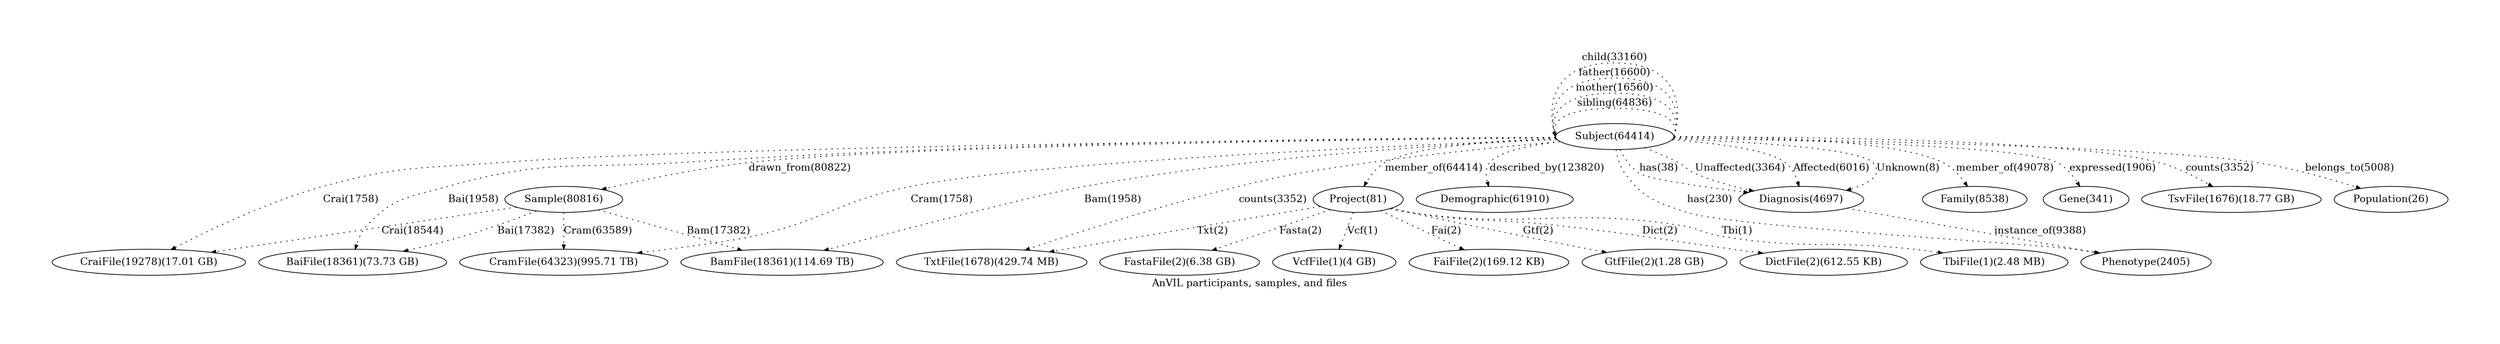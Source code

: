 digraph "" {
	graph [bb="0,0,2812.5,309",
		label="AnVIL participants, samples, and files",
		pad=1,
		scale=6,
		size="40,40"
	];
	node [label="\N"];
	edge [arrowsize=0.6,
		style=dotted
	];
	Project	 [height=0.5,
		label="Project(81)",
		pos="1541.5,105",
		width=1.4263];
	FaiFile	 [height=0.5,
		label="FaiFile(2)(169.12 KB)",
		pos="1676.5,18",
		width=2.5817];
	Project -> FaiFile	 [label="Fai(2)",
		labeldistance=0,
		lp="1634,61.5",
		pos="e,1649.6,35.348 1566.3,89.043 1587.2,75.558 1617.4,56.076 1640.9,40.922"];
	TxtFile	 [height=0.5,
		label="TxtFile(1678)(429.74 MB)",
		pos="1087.5,18",
		width=3.0331];
	Project -> TxtFile	 [label="Txt(2)",
		labeldistance=0,
		lp="1360.5,61.5",
		pos="e,1158.8,31.66 1496.3,96.34 1419.9,81.708 1264.4,51.896 1168.7,33.562"];
	GtfFile	 [height=0.5,
		label="GtfFile(2)(1.28 GB)",
		pos="1871.5,18",
		width=2.347];
	Project -> GtfFile	 [label="Gtf(2)",
		labeldistance=0,
		lp="1737,61.5",
		pos="e,1815.7,31.538 1580.2,93.146 1587.2,91.047 1594.6,88.92 1601.5,87 1670.9,67.717 1751,47.51 1805.8,33.984"];
	DictFile	 [height=0.5,
		label="DictFile(2)(612.55 KB)",
		pos="2070.5,18",
		width=2.69];
	Project -> DictFile	 [label="Dict(2)",
		labeldistance=0,
		lp="1878,61.5",
		pos="e,1999.2,30.194 1579,92.637 1586.4,90.516 1594.1,88.511 1601.5,87 1670.3,72.854 1688.9,78.557 1758.5,69 1850.4,56.383 1873,51.095 \
1964.5,36 1972.5,34.682 1980.8,33.294 1989.1,31.898"];
	TbiFile	 [height=0.5,
		label="TbiFile(1)(2.48 MB)",
		pos="2271.5,18",
		width=2.4012];
	Project -> TbiFile	 [label="Tbi(1)",
		labeldistance=0,
		lp="1986.5,61.5",
		pos="e,2209.8,30.623 1578.6,92.408 1586.1,90.278 1594,88.33 1601.5,87 1733.4,63.588 1769.8,87.914 1902.5,69 1932.3,64.755 1938.8,58.641 \
1968.5,54 2060.2,39.684 2084.6,48.653 2176.5,36 2184.1,34.954 2192,33.708 2199.9,32.366"];
	FastaFile	 [height=0.5,
		label="FastaFile(2)(6.38 GB)",
		pos="1306.5,18",
		width=2.5456];
	Project -> FastaFile	 [label="Fasta(2)",
		labeldistance=0,
		lp="1460.5,61.5",
		pos="e,1349.8,34.04 1506.1,91.881 1467.1,77.464 1404.1,54.154 1359.4,37.575"];
	VcfFile	 [height=0.5,
		label="VcfFile(1)(4 GB)",
		pos="1490.5,18",
		width=2.0762];
	Project -> VcfFile	 [label="Vcf(1)",
		labeldistance=0,
		lp="1537.5,61.5",
		pos="e,1501,36.003 1530.9,86.974 1523.8,74.842 1514.3,58.629 1506.3,44.97"];
	Subject	 [height=0.5,
		label="Subject(64414)",
		pos="1833.5,192",
		width=1.8596];
	Subject -> Project	 [label="member_of(64414)",
		labeldistance=0,
		lp="1630,148.5",
		pos="e,1548.8,123.04 1767.5,188.9 1701.9,184.75 1606.6,175.51 1575.5,156 1566.3,150.23 1559,140.96 1553.6,131.9"];
	Subject -> TxtFile	 [label="counts(3352)",
		labeldistance=0,
		lp="1444.5,105",
		pos="e,1132.9,34.457 1770.9,185.53 1714.4,179.3 1629.1,168.94 1555.5,156 1489.1,144.33 1472.5,140.86 1407.5,123 1313.4,97.15 1206.1,60.401 \
1142.7,37.936"];
	Subject:e -> Subject:w	 [label="sibling(64836)",
		labeldistance=0,
		lp="1833.5,238.5",
		pos="e,1766.5,192 1900.5,192 1904.9,205 1904.9,231 1833.5,231 1777.7,231 1765.5,215.13 1764.9,201.99"];
	Subject:e -> Subject:w	 [label="mother(16560)",
		labeldistance=0,
		lp="1833.5,259.5",
		pos="e,1766.5,192 1900.5,192 1907.2,212 1907.2,252 1833.5,252 1770.4,252 1761.3,222.73 1764.2,201.74"];
	Subject:e -> Subject:w	 [label="father(16600)",
		labeldistance=0,
		lp="1833.5,280.5",
		pos="e,1766.5,192 1900.5,192 1909.4,219 1909.4,273 1833.5,273 1765.9,273 1758.5,230.17 1764,201.72"];
	Subject:e -> Subject:w	 [label="child(33160)",
		labeldistance=0,
		lp="1833.5,301.5",
		pos="e,1766.5,192 1900.5,192 1911.7,226 1911.7,294 1833.5,294 1762.3,294 1755.9,237.67 1763.8,201.91"];
	Sample	 [height=0.5,
		label="Sample(80816)",
		pos="591.49,105",
		width=1.8596];
	Subject -> Sample	 [label="drawn_from(80822)",
		labeldistance=0,
		lp="864.49,148.5",
		pos="e,636.52,118.37 1766.5,191.37 1569.3,189.24 993.74,181.01 807.49,156 751.87,148.53 689.62,133.05 646.28,121.1"];
	CramFile	 [height=0.5,
		label="CramFile(64323)(995.71 TB)",
		pos="591.49,18",
		width=3.3039];
	Subject -> CramFile	 [label="Cram(1758)",
		labeldistance=0,
		lp="1038,105",
		pos="e,676.89,30.599 1767.5,188.87 1597.7,180.43 1148.8,155.64 1003.5,123 913.79,102.85 897.51,76.945 808.49,54 785.57,48.094 733.99,\
39.469 686.86,32.142"];
	CraiFile	 [height=0.5,
		label="CraiFile(19278)(17.01 GB)",
		pos="110.49,18",
		width=3.0692];
	Subject -> CraiFile	 [label="Crai(1758)",
		labeldistance=0,
		lp="348.49,105",
		pos="e,138.09,35.507 1766.5,191.35 1534.5,188.91 766.1,179.23 520.49,156 429.49,147.39 404.39,151.34 317.49,123 254.45,102.44 186.92,\
64.926 146.73,40.751"];
	Demographic	 [height=0.5,
		label="Demographic(61910)",
		pos="1699.5,105",
		width=2.4734];
	Subject -> Demographic	 [label="described_by(123820)",
		labeldistance=0,
		lp="1756.5,148.5",
		pos="e,1691.4,123.25 1773.5,183.99 1740.3,178.18 1703.6,169.04 1693.5,156 1688.5,149.56 1687.8,141.22 1689,133.15"];
	Phenotype	 [height=0.5,
		label="Phenotype(2405)",
		pos="2449.5,18",
		width=2.0401];
	Subject -> Phenotype	 [label="has(230)",
		labeldistance=0,
		lp="1950,105",
		pos="e,2396.1,30.397 1835.4,173.69 1837.2,163.34 1840.7,150.59 1847.5,141 1871.9,106.6 1886,101.87 1925.5,87 1971.6,69.608 2317.8,44.07 \
2366.5,36 2372.8,34.955 2379.3,33.749 2385.9,32.465"];
	Diagnosis	 [height=0.5,
		label="Diagnosis(4697)",
		pos="2054.5,105",
		width=1.9859];
	Subject -> Diagnosis	 [label="has(38)",
		labeldistance=0,
		lp="1888.5,148.5",
		pos="e,1993.1,114.39 1841.1,173.92 1846.7,162.7 1855.5,148.95 1867.5,141 1877.3,134.45 1934.6,123.97 1983.2,116"];
	Subject -> Diagnosis	 [label="Unaffected(3364)",
		labeldistance=0,
		lp="1982.5,148.5",
		pos="e,2001.3,117.08 1868.8,176.49 1881.8,170.46 1896.5,163.27 1909.5,156 1920.1,150.04 1921.4,146.11 1932.5,141 1951.1,132.41 1972.3,\
125.32 1991.7,119.76"];
	Subject -> Diagnosis	 [label="Affected(6016)",
		labeldistance=0,
		lp="2087,148.5",
		pos="e,2051.2,122.98 1897.7,186.94 1947.7,181.83 2012,172.3 2032.5,156 2039.9,150.12 2044.9,141.26 2048.2,132.56"];
	Subject -> Diagnosis	 [label="Unknown(8)",
		labeldistance=0,
		lp="2174.5,148.5",
		pos="e,2103.6,118.16 1899.5,188.68 1983.4,183.78 2119.2,173.27 2134.5,156 2146.9,142.06 2132.7,130.48 2113,121.89"];
	Family	 [height=0.5,
		label="Family(8538)",
		pos="2259.5,105",
		width=1.679];
	Subject -> Family	 [label="member_of(49078)",
		labeldistance=0,
		lp="2288,148.5",
		pos="e,2248.9,122.8 1899.2,188.42 2000.8,182.5 2187.1,169.93 2214.5,156 2225.7,150.28 2235.4,140.47 2242.9,130.96"];
	Gene	 [height=0.5,
		label="Gene(341)",
		pos="2389.5,105",
		width=1.3721];
	Subject -> Gene	 [label="expressed(1906)",
		labeldistance=0,
		lp="2411,148.5",
		pos="e,2379.7,122.65 1900.4,190.2 2030.3,186.28 2307.7,175.72 2346.5,156 2357.5,150.42 2366.8,140.66 2373.9,131.17"];
	BamFile	 [height=0.5,
		label="BamFile(18361)(114.69 TB)",
		pos="844.49,18",
		width=3.2136];
	Subject -> BamFile	 [label="Bam(1958)",
		labeldistance=0,
		lp="1253.5,105",
		pos="e,894.25,34.292 1770,186.24 1698.1,179.58 1577.2,167.98 1473.5,156 1361.3,143.05 1332.2,145.54 1221.5,123 1107.6,99.804 977.57,60.722 \
903.84,37.343"];
	BaiFile	 [height=0.5,
		label="BaiFile(18361)(73.73 GB)",
		pos="346.49,18",
		width=2.997];
	Subject -> BaiFile	 [label="Bai(1958)",
		labeldistance=0,
		lp="486.99,105",
		pos="e,350.01,36.079 1766.5,190.61 1559.2,186.2 930.3,171.83 726.49,156 606.84,146.71 572.25,161.24 458.49,123 413.19,107.77 396.31,105.54 \
365.49,69 359.86,62.325 355.82,53.822 352.95,45.682"];
	TsvFile	 [height=0.5,
		label="TsvFile(1676)(18.77 GB)",
		pos="2560.5,105",
		width=2.8886];
	Subject -> TsvFile	 [label="counts(3352)",
		labeldistance=0,
		lp="2534.5,148.5",
		pos="e,2534,122.53 1900.1,189.75 2050.7,184.44 2408.5,170.47 2461.5,156 2483.8,149.9 2506.9,138.35 2525.2,127.78"];
	Population	 [height=0.5,
		label="Population(26)",
		pos="2747.5,105",
		width=1.8054];
	Subject -> Population	 [label="belongs_to(5008)",
		labeldistance=0,
		lp="2687,148.5",
		pos="e,2708.5,119.48 1900.3,190.81 2057.4,187.67 2446.8,177.88 2575.5,156 2618,148.78 2664.8,134.47 2698.8,122.84"];
	Sample -> CramFile	 [label="Cram(63589)",
		labeldistance=0,
		lp="629.49,61.5",
		pos="e,591.49,36.003 591.49,86.974 591.49,75.192 591.49,59.561 591.49,46.158"];
	Sample -> CraiFile	 [label="Crai(18544)",
		labeldistance=0,
		lp="414.99,61.5",
		pos="e,184.47,31.381 535.84,94.935 451.93,79.757 292.4,50.902 194.35,33.167"];
	Sample -> BamFile	 [label="Bam(17382)",
		labeldistance=0,
		lp="768.99,61.5",
		pos="e,796.49,34.505 632.98,90.731 674.87,76.329 739.88,53.972 786.78,37.846"];
	Sample -> BaiFile	 [label="Bai(17382)",
		labeldistance=0,
		lp="542.49,61.5",
		pos="e,405.8,33.072 558.39,89.3 534.99,78.548 502.71,64.406 473.49,54 454.92,47.388 434.49,41.155 415.55,35.793"];
	Diagnosis -> Phenotype	 [label="instance_of(9388)",
		labeldistance=0,
		lp="2326.5,61.5",
		pos="e,2394.8,30.05 2108.6,93.085 2180.6,77.23 2307.7,49.228 2384.7,32.266"];
}
